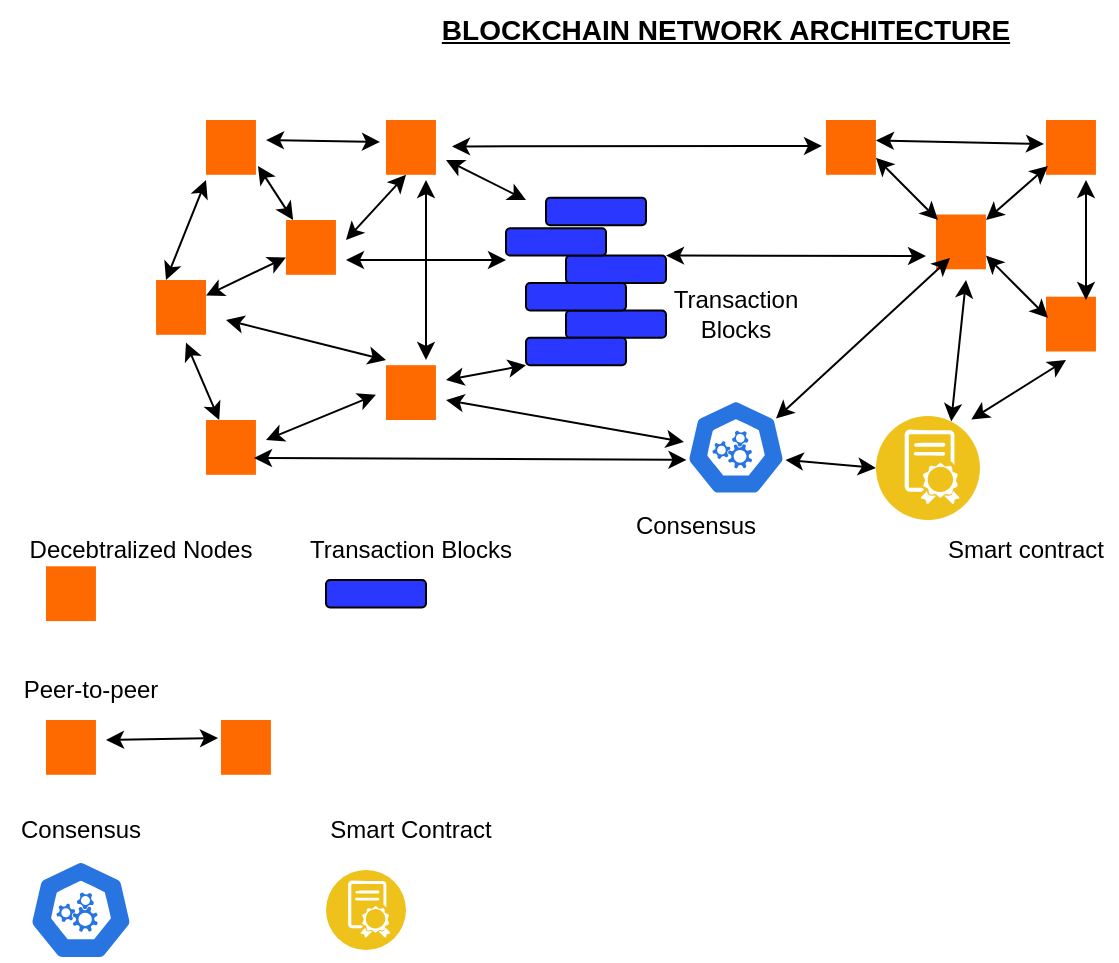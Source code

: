 <mxfile version="27.0.9">
  <diagram name="Page-1" id="S9B3vxmSOjdh73gSBE9Y">
    <mxGraphModel dx="1111" dy="465" grid="1" gridSize="10" guides="1" tooltips="1" connect="1" arrows="1" fold="1" page="1" pageScale="1" pageWidth="850" pageHeight="1100" math="0" shadow="0">
      <root>
        <mxCell id="0" />
        <mxCell id="1" parent="0" />
        <mxCell id="FyO9KqEAhB6Vg3ERMSdC-7" value="" style="points=[];aspect=fixed;html=1;align=center;shadow=0;dashed=0;fillColor=#FF6A00;strokeColor=none;shape=mxgraph.alibaba_cloud.baas_blockchain_as_a_service;" vertex="1" parent="1">
          <mxGeometry x="130" y="80" width="24.97" height="27.4" as="geometry" />
        </mxCell>
        <mxCell id="FyO9KqEAhB6Vg3ERMSdC-8" value="" style="points=[];aspect=fixed;html=1;align=center;shadow=0;dashed=0;fillColor=#FF6A00;strokeColor=none;shape=mxgraph.alibaba_cloud.baas_blockchain_as_a_service;" vertex="1" parent="1">
          <mxGeometry x="105.03" y="160" width="24.97" height="27.4" as="geometry" />
        </mxCell>
        <mxCell id="FyO9KqEAhB6Vg3ERMSdC-9" value="" style="points=[];aspect=fixed;html=1;align=center;shadow=0;dashed=0;fillColor=#FF6A00;strokeColor=none;shape=mxgraph.alibaba_cloud.baas_blockchain_as_a_service;" vertex="1" parent="1">
          <mxGeometry x="130" y="230" width="24.97" height="27.4" as="geometry" />
        </mxCell>
        <mxCell id="FyO9KqEAhB6Vg3ERMSdC-10" value="" style="points=[];aspect=fixed;html=1;align=center;shadow=0;dashed=0;fillColor=#FF6A00;strokeColor=none;shape=mxgraph.alibaba_cloud.baas_blockchain_as_a_service;" vertex="1" parent="1">
          <mxGeometry x="170" y="130" width="24.97" height="27.4" as="geometry" />
        </mxCell>
        <mxCell id="FyO9KqEAhB6Vg3ERMSdC-11" value="" style="points=[];aspect=fixed;html=1;align=center;shadow=0;dashed=0;fillColor=#FF6A00;strokeColor=none;shape=mxgraph.alibaba_cloud.baas_blockchain_as_a_service;" vertex="1" parent="1">
          <mxGeometry x="220" y="80" width="24.97" height="27.4" as="geometry" />
        </mxCell>
        <mxCell id="FyO9KqEAhB6Vg3ERMSdC-12" value="" style="points=[];aspect=fixed;html=1;align=center;shadow=0;dashed=0;fillColor=#FF6A00;strokeColor=none;shape=mxgraph.alibaba_cloud.baas_blockchain_as_a_service;" vertex="1" parent="1">
          <mxGeometry x="220" y="202.6" width="24.97" height="27.4" as="geometry" />
        </mxCell>
        <mxCell id="FyO9KqEAhB6Vg3ERMSdC-13" value="" style="endArrow=classic;startArrow=classic;html=1;rounded=0;" edge="1" parent="1">
          <mxGeometry width="50" height="50" relative="1" as="geometry">
            <mxPoint x="110" y="160" as="sourcePoint" />
            <mxPoint x="130" y="110" as="targetPoint" />
          </mxGeometry>
        </mxCell>
        <mxCell id="FyO9KqEAhB6Vg3ERMSdC-15" value="" style="endArrow=classic;startArrow=classic;html=1;rounded=0;" edge="1" parent="1" source="FyO9KqEAhB6Vg3ERMSdC-9">
          <mxGeometry width="50" height="50" relative="1" as="geometry">
            <mxPoint x="100" y="241.3" as="sourcePoint" />
            <mxPoint x="120" y="191.3" as="targetPoint" />
          </mxGeometry>
        </mxCell>
        <mxCell id="FyO9KqEAhB6Vg3ERMSdC-16" value="" style="endArrow=classic;startArrow=classic;html=1;rounded=0;" edge="1" parent="1">
          <mxGeometry width="50" height="50" relative="1" as="geometry">
            <mxPoint x="160" y="240" as="sourcePoint" />
            <mxPoint x="214.97" y="217.4" as="targetPoint" />
          </mxGeometry>
        </mxCell>
        <mxCell id="FyO9KqEAhB6Vg3ERMSdC-17" value="" style="endArrow=classic;startArrow=classic;html=1;rounded=0;" edge="1" parent="1">
          <mxGeometry width="50" height="50" relative="1" as="geometry">
            <mxPoint x="220" y="200" as="sourcePoint" />
            <mxPoint x="140" y="180" as="targetPoint" />
          </mxGeometry>
        </mxCell>
        <mxCell id="FyO9KqEAhB6Vg3ERMSdC-18" value="" style="endArrow=classic;startArrow=classic;html=1;rounded=0;" edge="1" parent="1" source="FyO9KqEAhB6Vg3ERMSdC-8">
          <mxGeometry width="50" height="50" relative="1" as="geometry">
            <mxPoint x="150" y="198.7" as="sourcePoint" />
            <mxPoint x="170" y="148.7" as="targetPoint" />
          </mxGeometry>
        </mxCell>
        <mxCell id="FyO9KqEAhB6Vg3ERMSdC-19" value="" style="endArrow=classic;startArrow=classic;html=1;rounded=0;entryX=1.041;entryY=0.839;entryDx=0;entryDy=0;entryPerimeter=0;" edge="1" parent="1" source="FyO9KqEAhB6Vg3ERMSdC-10" target="FyO9KqEAhB6Vg3ERMSdC-7">
          <mxGeometry width="50" height="50" relative="1" as="geometry">
            <mxPoint x="260" y="220" as="sourcePoint" />
            <mxPoint x="280" y="170" as="targetPoint" />
          </mxGeometry>
        </mxCell>
        <mxCell id="FyO9KqEAhB6Vg3ERMSdC-20" value="" style="endArrow=classic;startArrow=classic;html=1;rounded=0;entryX=-0.12;entryY=0.401;entryDx=0;entryDy=0;entryPerimeter=0;" edge="1" parent="1" target="FyO9KqEAhB6Vg3ERMSdC-11">
          <mxGeometry width="50" height="50" relative="1" as="geometry">
            <mxPoint x="160" y="90" as="sourcePoint" />
            <mxPoint x="220" y="100" as="targetPoint" />
          </mxGeometry>
        </mxCell>
        <mxCell id="FyO9KqEAhB6Vg3ERMSdC-21" value="" style="endArrow=classic;startArrow=classic;html=1;rounded=0;" edge="1" parent="1">
          <mxGeometry width="50" height="50" relative="1" as="geometry">
            <mxPoint x="240" y="200" as="sourcePoint" />
            <mxPoint x="240" y="110" as="targetPoint" />
          </mxGeometry>
        </mxCell>
        <mxCell id="FyO9KqEAhB6Vg3ERMSdC-22" value="" style="endArrow=classic;startArrow=classic;html=1;rounded=0;" edge="1" parent="1">
          <mxGeometry width="50" height="50" relative="1" as="geometry">
            <mxPoint x="200" y="140" as="sourcePoint" />
            <mxPoint x="230" y="107.4" as="targetPoint" />
          </mxGeometry>
        </mxCell>
        <mxCell id="FyO9KqEAhB6Vg3ERMSdC-23" value="" style="endArrow=classic;startArrow=classic;html=1;rounded=0;" edge="1" parent="1">
          <mxGeometry width="50" height="50" relative="1" as="geometry">
            <mxPoint x="200" y="150" as="sourcePoint" />
            <mxPoint x="280" y="150" as="targetPoint" />
          </mxGeometry>
        </mxCell>
        <mxCell id="FyO9KqEAhB6Vg3ERMSdC-57" value="" style="rounded=1;whiteSpace=wrap;html=1;strokeColor=#000000;fillColor=#2A38FF;" vertex="1" parent="1">
          <mxGeometry x="310" y="175.2" width="50" height="13.7" as="geometry" />
        </mxCell>
        <mxCell id="FyO9KqEAhB6Vg3ERMSdC-58" value="" style="rounded=1;whiteSpace=wrap;html=1;strokeColor=#000000;fillColor=#2A38FF;" vertex="1" parent="1">
          <mxGeometry x="290" y="161.5" width="50" height="13.7" as="geometry" />
        </mxCell>
        <mxCell id="FyO9KqEAhB6Vg3ERMSdC-59" value="" style="endArrow=classic;startArrow=classic;html=1;rounded=0;exitX=0;exitY=1;exitDx=0;exitDy=0;" edge="1" parent="1" source="FyO9KqEAhB6Vg3ERMSdC-60">
          <mxGeometry width="50" height="50" relative="1" as="geometry">
            <mxPoint x="280" y="241.85" as="sourcePoint" />
            <mxPoint x="250" y="210" as="targetPoint" />
          </mxGeometry>
        </mxCell>
        <mxCell id="FyO9KqEAhB6Vg3ERMSdC-60" value="" style="rounded=1;whiteSpace=wrap;html=1;strokeColor=#000000;fillColor=#2A38FF;" vertex="1" parent="1">
          <mxGeometry x="290" y="188.9" width="50" height="13.7" as="geometry" />
        </mxCell>
        <mxCell id="FyO9KqEAhB6Vg3ERMSdC-63" value="" style="rounded=1;whiteSpace=wrap;html=1;strokeColor=#000000;fillColor=#2A38FF;" vertex="1" parent="1">
          <mxGeometry x="310" y="147.8" width="50" height="13.7" as="geometry" />
        </mxCell>
        <mxCell id="FyO9KqEAhB6Vg3ERMSdC-64" value="" style="rounded=1;whiteSpace=wrap;html=1;strokeColor=#000000;fillColor=#2A38FF;" vertex="1" parent="1">
          <mxGeometry x="280" y="134.1" width="50" height="13.7" as="geometry" />
        </mxCell>
        <mxCell id="FyO9KqEAhB6Vg3ERMSdC-65" value="" style="rounded=1;whiteSpace=wrap;html=1;strokeColor=#000000;fillColor=#2A38FF;" vertex="1" parent="1">
          <mxGeometry x="300" y="118.9" width="50" height="13.7" as="geometry" />
        </mxCell>
        <mxCell id="FyO9KqEAhB6Vg3ERMSdC-66" value="" style="endArrow=classic;startArrow=classic;html=1;rounded=0;" edge="1" parent="1">
          <mxGeometry width="50" height="50" relative="1" as="geometry">
            <mxPoint x="290" y="120" as="sourcePoint" />
            <mxPoint x="250" y="100" as="targetPoint" />
          </mxGeometry>
        </mxCell>
        <mxCell id="FyO9KqEAhB6Vg3ERMSdC-67" value="" style="points=[];aspect=fixed;html=1;align=center;shadow=0;dashed=0;fillColor=#FF6A00;strokeColor=none;shape=mxgraph.alibaba_cloud.baas_blockchain_as_a_service;" vertex="1" parent="1">
          <mxGeometry x="440" y="80" width="24.97" height="27.4" as="geometry" />
        </mxCell>
        <mxCell id="FyO9KqEAhB6Vg3ERMSdC-68" value="" style="endArrow=classic;startArrow=classic;html=1;rounded=0;entryX=-0.08;entryY=0.474;entryDx=0;entryDy=0;entryPerimeter=0;" edge="1" parent="1" target="FyO9KqEAhB6Vg3ERMSdC-67">
          <mxGeometry width="50" height="50" relative="1" as="geometry">
            <mxPoint x="253" y="93.2" as="sourcePoint" />
            <mxPoint x="310" y="94.2" as="targetPoint" />
          </mxGeometry>
        </mxCell>
        <mxCell id="FyO9KqEAhB6Vg3ERMSdC-69" value="" style="points=[];aspect=fixed;html=1;align=center;shadow=0;dashed=0;fillColor=#FF6A00;strokeColor=none;shape=mxgraph.alibaba_cloud.baas_blockchain_as_a_service;" vertex="1" parent="1">
          <mxGeometry x="495" y="127.25" width="24.97" height="27.4" as="geometry" />
        </mxCell>
        <mxCell id="FyO9KqEAhB6Vg3ERMSdC-70" value="" style="points=[];aspect=fixed;html=1;align=center;shadow=0;dashed=0;fillColor=#FF6A00;strokeColor=none;shape=mxgraph.alibaba_cloud.baas_blockchain_as_a_service;" vertex="1" parent="1">
          <mxGeometry x="550" y="80" width="24.97" height="27.4" as="geometry" />
        </mxCell>
        <mxCell id="FyO9KqEAhB6Vg3ERMSdC-71" value="" style="points=[];aspect=fixed;html=1;align=center;shadow=0;dashed=0;fillColor=#FF6A00;strokeColor=none;shape=mxgraph.alibaba_cloud.baas_blockchain_as_a_service;" vertex="1" parent="1">
          <mxGeometry x="550" y="168.35" width="24.97" height="27.4" as="geometry" />
        </mxCell>
        <mxCell id="FyO9KqEAhB6Vg3ERMSdC-72" value="" style="endArrow=classic;startArrow=classic;html=1;rounded=0;exitX=0.04;exitY=0.1;exitDx=0;exitDy=0;exitPerimeter=0;" edge="1" parent="1" source="FyO9KqEAhB6Vg3ERMSdC-69">
          <mxGeometry width="50" height="50" relative="1" as="geometry">
            <mxPoint x="504.97" y="118.9" as="sourcePoint" />
            <mxPoint x="464.97" y="98.9" as="targetPoint" />
          </mxGeometry>
        </mxCell>
        <mxCell id="FyO9KqEAhB6Vg3ERMSdC-73" value="" style="endArrow=classic;startArrow=classic;html=1;rounded=0;entryX=-0.04;entryY=0.438;entryDx=0;entryDy=0;entryPerimeter=0;" edge="1" parent="1" target="FyO9KqEAhB6Vg3ERMSdC-70">
          <mxGeometry width="50" height="50" relative="1" as="geometry">
            <mxPoint x="464.97" y="90.2" as="sourcePoint" />
            <mxPoint x="540" y="90" as="targetPoint" />
          </mxGeometry>
        </mxCell>
        <mxCell id="FyO9KqEAhB6Vg3ERMSdC-74" value="" style="endArrow=classic;startArrow=classic;html=1;rounded=0;entryX=0.04;entryY=0.839;entryDx=0;entryDy=0;entryPerimeter=0;" edge="1" parent="1" target="FyO9KqEAhB6Vg3ERMSdC-70">
          <mxGeometry width="50" height="50" relative="1" as="geometry">
            <mxPoint x="520" y="130" as="sourcePoint" />
            <mxPoint x="610" y="130" as="targetPoint" />
          </mxGeometry>
        </mxCell>
        <mxCell id="FyO9KqEAhB6Vg3ERMSdC-75" value="" style="endArrow=classic;startArrow=classic;html=1;rounded=0;exitX=0.801;exitY=0.06;exitDx=0;exitDy=0;exitPerimeter=0;" edge="1" parent="1" source="FyO9KqEAhB6Vg3ERMSdC-71">
          <mxGeometry width="50" height="50" relative="1" as="geometry">
            <mxPoint x="661.03" y="171.1" as="sourcePoint" />
            <mxPoint x="570" y="110" as="targetPoint" />
          </mxGeometry>
        </mxCell>
        <mxCell id="FyO9KqEAhB6Vg3ERMSdC-76" value="" style="endArrow=classic;startArrow=classic;html=1;rounded=0;exitX=0.04;exitY=0.1;exitDx=0;exitDy=0;exitPerimeter=0;" edge="1" parent="1">
          <mxGeometry width="50" height="50" relative="1" as="geometry">
            <mxPoint x="551" y="178.9" as="sourcePoint" />
            <mxPoint x="519.97" y="147.8" as="targetPoint" />
          </mxGeometry>
        </mxCell>
        <mxCell id="FyO9KqEAhB6Vg3ERMSdC-79" value="" style="image;aspect=fixed;perimeter=ellipsePerimeter;html=1;align=center;shadow=0;dashed=0;fontColor=#4277BB;labelBackgroundColor=default;fontSize=12;spacingTop=3;image=img/lib/ibm/blockchain/smart_contract.svg;" vertex="1" parent="1">
          <mxGeometry x="464.97" y="228" width="52" height="52" as="geometry" />
        </mxCell>
        <mxCell id="FyO9KqEAhB6Vg3ERMSdC-80" value="" style="endArrow=classic;startArrow=classic;html=1;rounded=0;exitX=1;exitY=0;exitDx=0;exitDy=0;" edge="1" parent="1" source="FyO9KqEAhB6Vg3ERMSdC-63">
          <mxGeometry width="50" height="50" relative="1" as="geometry">
            <mxPoint x="440" y="147.8" as="sourcePoint" />
            <mxPoint x="490" y="148" as="targetPoint" />
          </mxGeometry>
        </mxCell>
        <mxCell id="FyO9KqEAhB6Vg3ERMSdC-81" value="" style="endArrow=classic;startArrow=classic;html=1;rounded=0;exitX=0.917;exitY=0.033;exitDx=0;exitDy=0;exitPerimeter=0;" edge="1" parent="1" source="FyO9KqEAhB6Vg3ERMSdC-79">
          <mxGeometry width="50" height="50" relative="1" as="geometry">
            <mxPoint x="546.833" y="230.284" as="sourcePoint" />
            <mxPoint x="560" y="200" as="targetPoint" />
          </mxGeometry>
        </mxCell>
        <mxCell id="FyO9KqEAhB6Vg3ERMSdC-82" value="" style="endArrow=classic;startArrow=classic;html=1;rounded=0;entryX=0.601;entryY=1.195;entryDx=0;entryDy=0;entryPerimeter=0;exitX=0.75;exitY=0;exitDx=0;exitDy=0;" edge="1" parent="1" source="FyO9KqEAhB6Vg3ERMSdC-79" target="FyO9KqEAhB6Vg3ERMSdC-69">
          <mxGeometry width="50" height="50" relative="1" as="geometry">
            <mxPoint x="520" y="213.7" as="sourcePoint" />
            <mxPoint x="670" y="240" as="targetPoint" />
          </mxGeometry>
        </mxCell>
        <mxCell id="FyO9KqEAhB6Vg3ERMSdC-84" value="" style="aspect=fixed;sketch=0;html=1;dashed=0;whitespace=wrap;verticalLabelPosition=bottom;verticalAlign=top;fillColor=#2875E2;strokeColor=#ffffff;points=[[0.005,0.63,0],[0.1,0.2,0],[0.9,0.2,0],[0.5,0,0],[0.995,0.63,0],[0.72,0.99,0],[0.5,1,0],[0.28,0.99,0]];shape=mxgraph.kubernetes.icon2;prIcon=c_m" vertex="1" parent="1">
          <mxGeometry x="370" y="219.7" width="50" height="48" as="geometry" />
        </mxCell>
        <mxCell id="FyO9KqEAhB6Vg3ERMSdC-87" value="" style="endArrow=classic;startArrow=classic;html=1;rounded=0;exitX=0;exitY=0.5;exitDx=0;exitDy=0;entryX=0.995;entryY=0.63;entryDx=0;entryDy=0;entryPerimeter=0;" edge="1" parent="1" source="FyO9KqEAhB6Vg3ERMSdC-79" target="FyO9KqEAhB6Vg3ERMSdC-84">
          <mxGeometry width="50" height="50" relative="1" as="geometry">
            <mxPoint x="550" y="310" as="sourcePoint" />
            <mxPoint x="590" y="280" as="targetPoint" />
          </mxGeometry>
        </mxCell>
        <mxCell id="FyO9KqEAhB6Vg3ERMSdC-88" value="" style="endArrow=classic;startArrow=classic;html=1;rounded=0;exitX=0.9;exitY=0.2;exitDx=0;exitDy=0;exitPerimeter=0;entryX=0.28;entryY=0.794;entryDx=0;entryDy=0;entryPerimeter=0;" edge="1" parent="1" source="FyO9KqEAhB6Vg3ERMSdC-84" target="FyO9KqEAhB6Vg3ERMSdC-69">
          <mxGeometry width="50" height="50" relative="1" as="geometry">
            <mxPoint x="440" y="220" as="sourcePoint" />
            <mxPoint x="480" y="190" as="targetPoint" />
          </mxGeometry>
        </mxCell>
        <mxCell id="FyO9KqEAhB6Vg3ERMSdC-89" value="" style="endArrow=classic;startArrow=classic;html=1;rounded=0;exitX=-0.02;exitY=0.444;exitDx=0;exitDy=0;exitPerimeter=0;" edge="1" parent="1" source="FyO9KqEAhB6Vg3ERMSdC-84">
          <mxGeometry width="50" height="50" relative="1" as="geometry">
            <mxPoint x="310" y="280" as="sourcePoint" />
            <mxPoint x="250" y="220" as="targetPoint" />
          </mxGeometry>
        </mxCell>
        <mxCell id="FyO9KqEAhB6Vg3ERMSdC-90" value="" style="endArrow=classic;startArrow=classic;html=1;rounded=0;exitX=0.005;exitY=0.63;exitDx=0;exitDy=0;exitPerimeter=0;entryX=0.961;entryY=0.693;entryDx=0;entryDy=0;entryPerimeter=0;" edge="1" parent="1" source="FyO9KqEAhB6Vg3ERMSdC-84" target="FyO9KqEAhB6Vg3ERMSdC-9">
          <mxGeometry width="50" height="50" relative="1" as="geometry">
            <mxPoint x="700" y="340" as="sourcePoint" />
            <mxPoint x="740" y="310" as="targetPoint" />
          </mxGeometry>
        </mxCell>
        <mxCell id="FyO9KqEAhB6Vg3ERMSdC-91" value="Transaction Blocks" style="text;html=1;align=center;verticalAlign=middle;whiteSpace=wrap;rounded=0;" vertex="1" parent="1">
          <mxGeometry x="350" y="161.5" width="90" height="30" as="geometry" />
        </mxCell>
        <mxCell id="FyO9KqEAhB6Vg3ERMSdC-93" value="Consensus" style="text;html=1;align=center;verticalAlign=middle;whiteSpace=wrap;rounded=0;" vertex="1" parent="1">
          <mxGeometry x="330" y="267.7" width="90" height="30" as="geometry" />
        </mxCell>
        <mxCell id="FyO9KqEAhB6Vg3ERMSdC-94" value="Smart contract" style="text;html=1;align=center;verticalAlign=middle;whiteSpace=wrap;rounded=0;" vertex="1" parent="1">
          <mxGeometry x="495" y="280" width="90" height="30" as="geometry" />
        </mxCell>
        <mxCell id="FyO9KqEAhB6Vg3ERMSdC-96" value="&lt;b&gt;&lt;u&gt;&lt;font style=&quot;font-size: 14px;&quot;&gt;BLOCKCHAIN NETWORK ARCHITECTURE&lt;/font&gt;&lt;/u&gt;&lt;/b&gt;" style="text;html=1;align=center;verticalAlign=middle;whiteSpace=wrap;rounded=0;" vertex="1" parent="1">
          <mxGeometry x="220" y="20" width="340" height="30" as="geometry" />
        </mxCell>
        <mxCell id="FyO9KqEAhB6Vg3ERMSdC-97" value="" style="points=[];aspect=fixed;html=1;align=center;shadow=0;dashed=0;fillColor=#FF6A00;strokeColor=none;shape=mxgraph.alibaba_cloud.baas_blockchain_as_a_service;" vertex="1" parent="1">
          <mxGeometry x="50" y="303.15" width="24.97" height="27.4" as="geometry" />
        </mxCell>
        <mxCell id="FyO9KqEAhB6Vg3ERMSdC-100" value="Decebtralized Nodes" style="text;html=1;align=center;verticalAlign=middle;resizable=0;points=[];autosize=1;strokeColor=none;fillColor=none;" vertex="1" parent="1">
          <mxGeometry x="32.46" y="280" width="130" height="30" as="geometry" />
        </mxCell>
        <mxCell id="FyO9KqEAhB6Vg3ERMSdC-101" value="" style="points=[];aspect=fixed;html=1;align=center;shadow=0;dashed=0;fillColor=#FF6A00;strokeColor=none;shape=mxgraph.alibaba_cloud.baas_blockchain_as_a_service;" vertex="1" parent="1">
          <mxGeometry x="50" y="380" width="24.97" height="27.4" as="geometry" />
        </mxCell>
        <mxCell id="FyO9KqEAhB6Vg3ERMSdC-102" value="" style="points=[];aspect=fixed;html=1;align=center;shadow=0;dashed=0;fillColor=#FF6A00;strokeColor=none;shape=mxgraph.alibaba_cloud.baas_blockchain_as_a_service;" vertex="1" parent="1">
          <mxGeometry x="137.49" y="380" width="24.97" height="27.4" as="geometry" />
        </mxCell>
        <mxCell id="FyO9KqEAhB6Vg3ERMSdC-103" value="" style="endArrow=classic;startArrow=classic;html=1;rounded=0;entryX=-0.06;entryY=0.328;entryDx=0;entryDy=0;entryPerimeter=0;" edge="1" parent="1" target="FyO9KqEAhB6Vg3ERMSdC-102">
          <mxGeometry width="50" height="50" relative="1" as="geometry">
            <mxPoint x="80" y="390" as="sourcePoint" />
            <mxPoint x="204.97" y="350" as="targetPoint" />
          </mxGeometry>
        </mxCell>
        <mxCell id="FyO9KqEAhB6Vg3ERMSdC-104" value="Peer-to-peer" style="text;html=1;align=center;verticalAlign=middle;resizable=0;points=[];autosize=1;strokeColor=none;fillColor=none;" vertex="1" parent="1">
          <mxGeometry x="27.48" y="350" width="90" height="30" as="geometry" />
        </mxCell>
        <mxCell id="FyO9KqEAhB6Vg3ERMSdC-105" value="" style="rounded=1;whiteSpace=wrap;html=1;strokeColor=#000000;fillColor=#2A38FF;" vertex="1" parent="1">
          <mxGeometry x="190" y="310" width="50" height="13.7" as="geometry" />
        </mxCell>
        <mxCell id="FyO9KqEAhB6Vg3ERMSdC-106" value="Transaction Blocks" style="text;html=1;align=center;verticalAlign=middle;resizable=0;points=[];autosize=1;strokeColor=none;fillColor=none;" vertex="1" parent="1">
          <mxGeometry x="172.48" y="280" width="120" height="30" as="geometry" />
        </mxCell>
        <mxCell id="FyO9KqEAhB6Vg3ERMSdC-107" value="" style="aspect=fixed;sketch=0;html=1;dashed=0;whitespace=wrap;verticalLabelPosition=bottom;verticalAlign=top;fillColor=#2875E2;strokeColor=#ffffff;points=[[0.005,0.63,0],[0.1,0.2,0],[0.9,0.2,0],[0.5,0,0],[0.995,0.63,0],[0.72,0.99,0],[0.5,1,0],[0.28,0.99,0]];shape=mxgraph.kubernetes.icon2;prIcon=c_m" vertex="1" parent="1">
          <mxGeometry x="41.44" y="450" width="52.08" height="50" as="geometry" />
        </mxCell>
        <mxCell id="FyO9KqEAhB6Vg3ERMSdC-108" value="Consensus" style="text;html=1;align=center;verticalAlign=middle;resizable=0;points=[];autosize=1;strokeColor=none;fillColor=none;" vertex="1" parent="1">
          <mxGeometry x="27.48" y="420" width="80" height="30" as="geometry" />
        </mxCell>
        <mxCell id="FyO9KqEAhB6Vg3ERMSdC-109" value="" style="image;aspect=fixed;perimeter=ellipsePerimeter;html=1;align=center;shadow=0;dashed=0;fontColor=#4277BB;labelBackgroundColor=default;fontSize=12;spacingTop=3;image=img/lib/ibm/blockchain/smart_contract.svg;" vertex="1" parent="1">
          <mxGeometry x="190" y="455" width="40" height="40" as="geometry" />
        </mxCell>
        <mxCell id="FyO9KqEAhB6Vg3ERMSdC-110" value="Smart Contract" style="text;html=1;align=center;verticalAlign=middle;resizable=0;points=[];autosize=1;strokeColor=none;fillColor=none;" vertex="1" parent="1">
          <mxGeometry x="182.48" y="420" width="100" height="30" as="geometry" />
        </mxCell>
      </root>
    </mxGraphModel>
  </diagram>
</mxfile>

